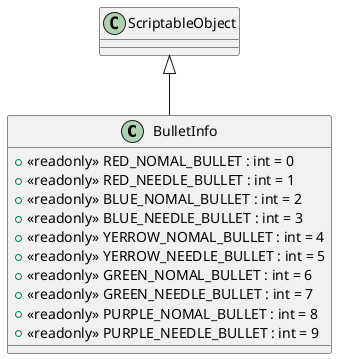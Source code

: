 @startuml
class BulletInfo {
    + <<readonly>> RED_NOMAL_BULLET : int = 0
    + <<readonly>> RED_NEEDLE_BULLET : int = 1
    + <<readonly>> BLUE_NOMAL_BULLET : int = 2
    + <<readonly>> BLUE_NEEDLE_BULLET : int = 3
    + <<readonly>> YERROW_NOMAL_BULLET : int = 4
    + <<readonly>> YERROW_NEEDLE_BULLET : int = 5
    + <<readonly>> GREEN_NOMAL_BULLET : int = 6
    + <<readonly>> GREEN_NEEDLE_BULLET : int = 7
    + <<readonly>> PURPLE_NOMAL_BULLET : int = 8
    + <<readonly>> PURPLE_NEEDLE_BULLET : int = 9
}
ScriptableObject <|-- BulletInfo
@enduml

